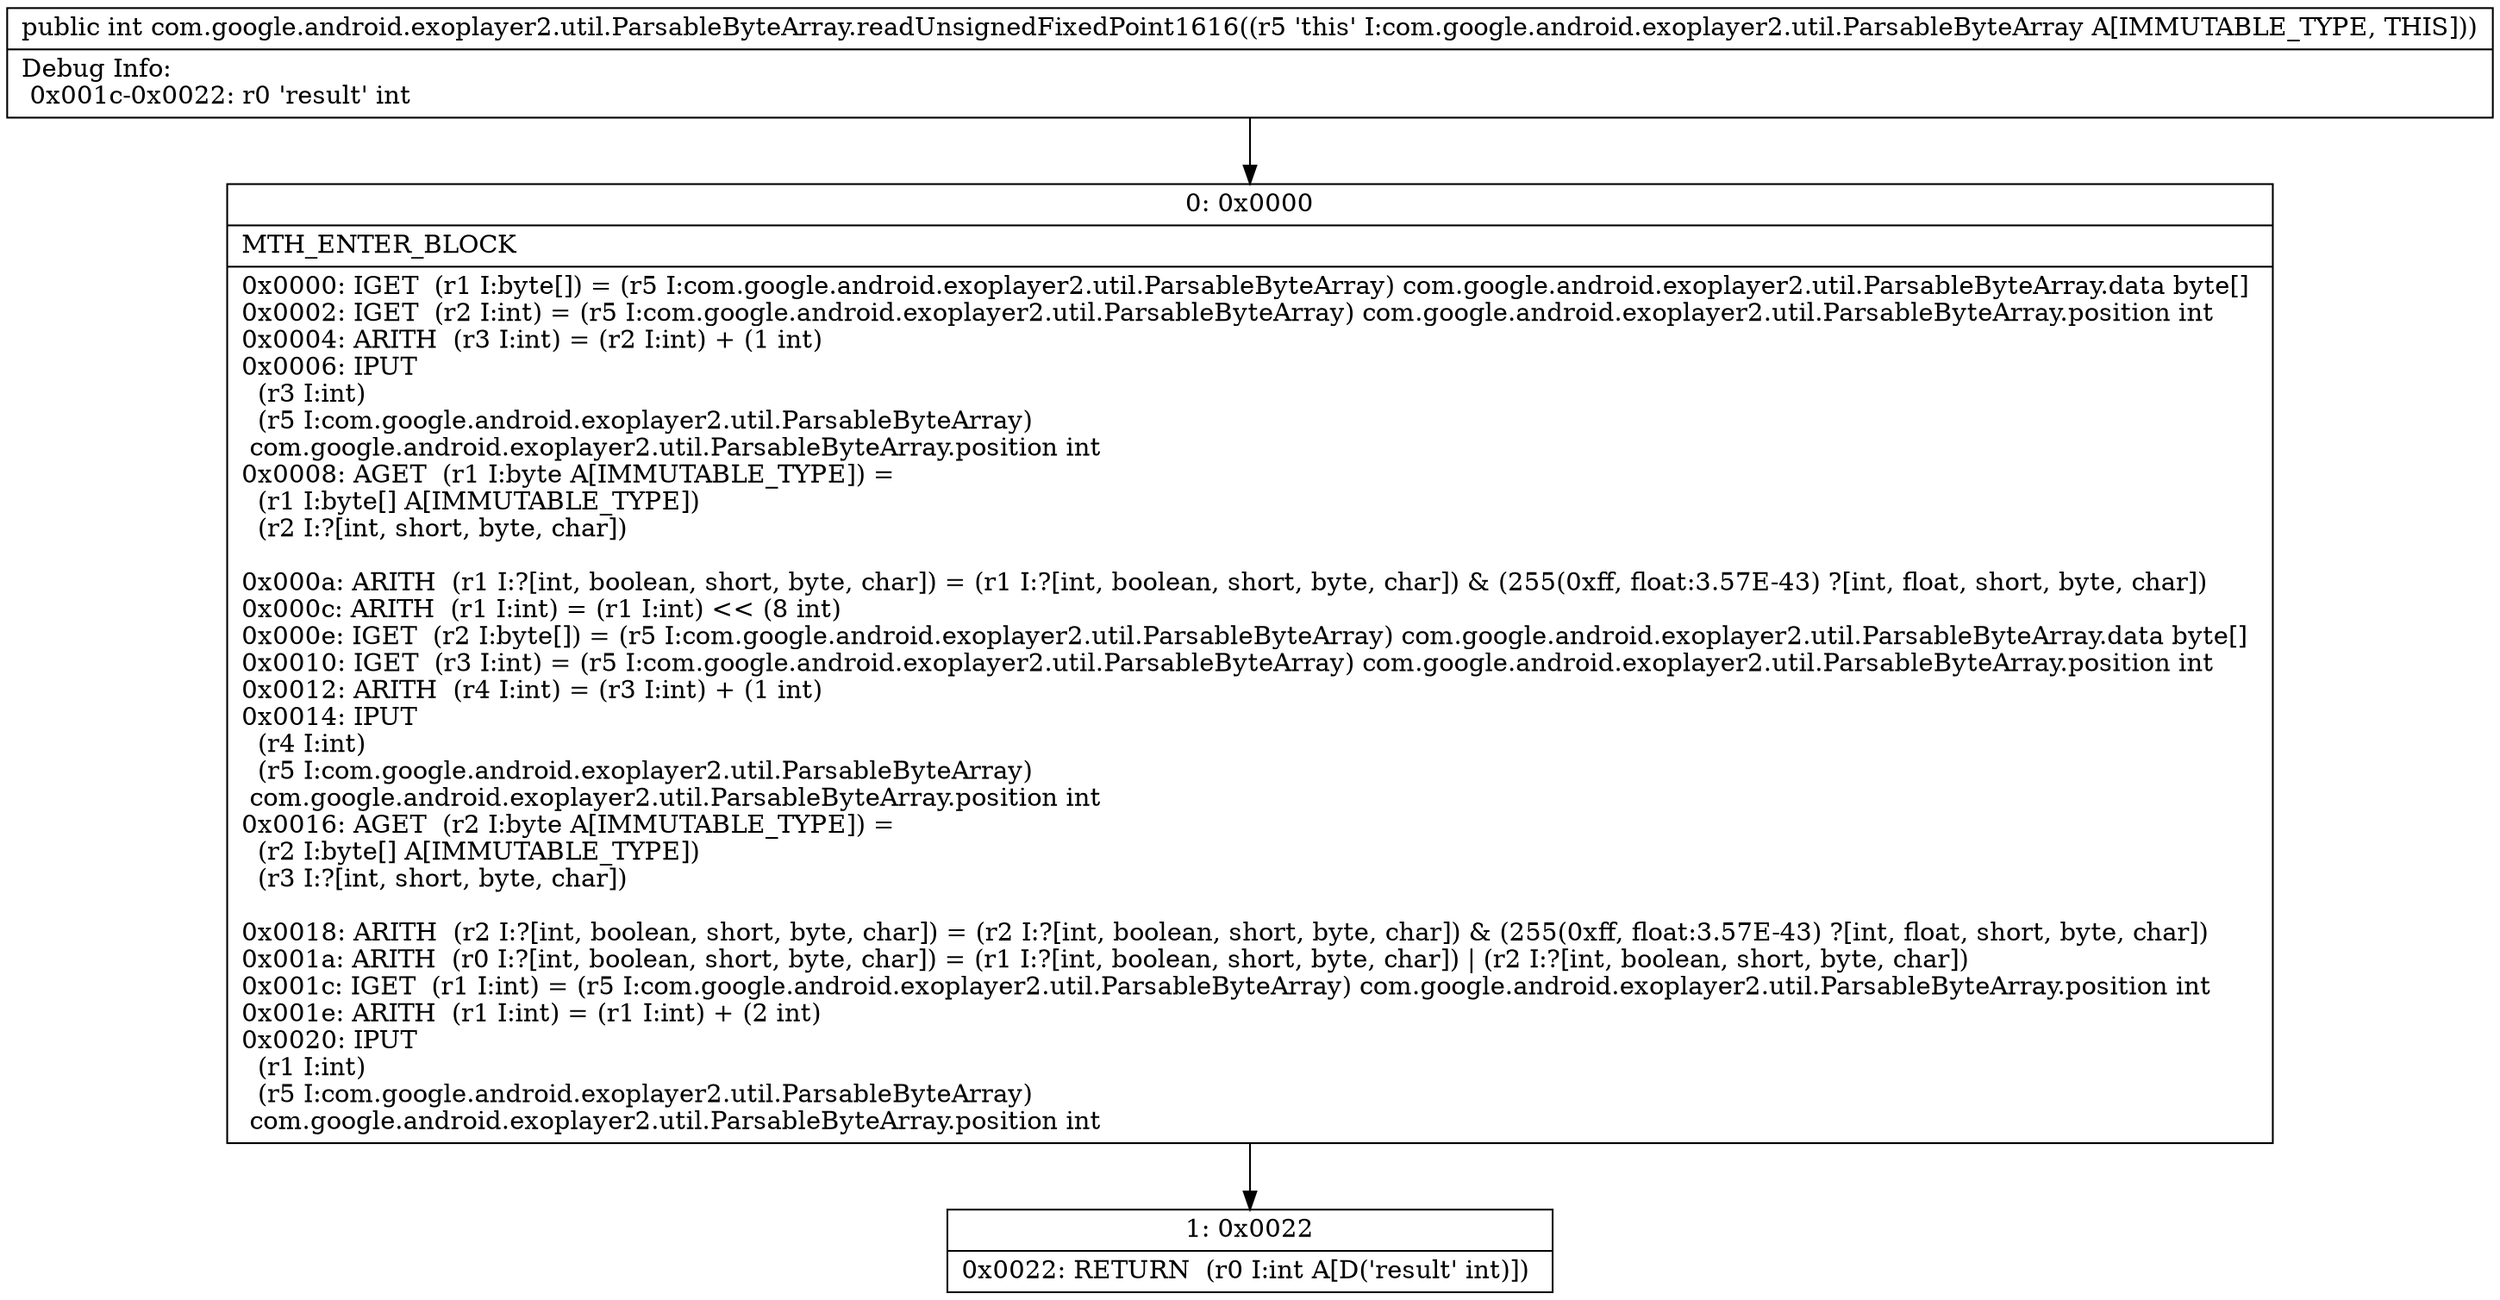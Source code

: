 digraph "CFG forcom.google.android.exoplayer2.util.ParsableByteArray.readUnsignedFixedPoint1616()I" {
Node_0 [shape=record,label="{0\:\ 0x0000|MTH_ENTER_BLOCK\l|0x0000: IGET  (r1 I:byte[]) = (r5 I:com.google.android.exoplayer2.util.ParsableByteArray) com.google.android.exoplayer2.util.ParsableByteArray.data byte[] \l0x0002: IGET  (r2 I:int) = (r5 I:com.google.android.exoplayer2.util.ParsableByteArray) com.google.android.exoplayer2.util.ParsableByteArray.position int \l0x0004: ARITH  (r3 I:int) = (r2 I:int) + (1 int) \l0x0006: IPUT  \l  (r3 I:int)\l  (r5 I:com.google.android.exoplayer2.util.ParsableByteArray)\l com.google.android.exoplayer2.util.ParsableByteArray.position int \l0x0008: AGET  (r1 I:byte A[IMMUTABLE_TYPE]) = \l  (r1 I:byte[] A[IMMUTABLE_TYPE])\l  (r2 I:?[int, short, byte, char])\l \l0x000a: ARITH  (r1 I:?[int, boolean, short, byte, char]) = (r1 I:?[int, boolean, short, byte, char]) & (255(0xff, float:3.57E\-43) ?[int, float, short, byte, char]) \l0x000c: ARITH  (r1 I:int) = (r1 I:int) \<\< (8 int) \l0x000e: IGET  (r2 I:byte[]) = (r5 I:com.google.android.exoplayer2.util.ParsableByteArray) com.google.android.exoplayer2.util.ParsableByteArray.data byte[] \l0x0010: IGET  (r3 I:int) = (r5 I:com.google.android.exoplayer2.util.ParsableByteArray) com.google.android.exoplayer2.util.ParsableByteArray.position int \l0x0012: ARITH  (r4 I:int) = (r3 I:int) + (1 int) \l0x0014: IPUT  \l  (r4 I:int)\l  (r5 I:com.google.android.exoplayer2.util.ParsableByteArray)\l com.google.android.exoplayer2.util.ParsableByteArray.position int \l0x0016: AGET  (r2 I:byte A[IMMUTABLE_TYPE]) = \l  (r2 I:byte[] A[IMMUTABLE_TYPE])\l  (r3 I:?[int, short, byte, char])\l \l0x0018: ARITH  (r2 I:?[int, boolean, short, byte, char]) = (r2 I:?[int, boolean, short, byte, char]) & (255(0xff, float:3.57E\-43) ?[int, float, short, byte, char]) \l0x001a: ARITH  (r0 I:?[int, boolean, short, byte, char]) = (r1 I:?[int, boolean, short, byte, char]) \| (r2 I:?[int, boolean, short, byte, char]) \l0x001c: IGET  (r1 I:int) = (r5 I:com.google.android.exoplayer2.util.ParsableByteArray) com.google.android.exoplayer2.util.ParsableByteArray.position int \l0x001e: ARITH  (r1 I:int) = (r1 I:int) + (2 int) \l0x0020: IPUT  \l  (r1 I:int)\l  (r5 I:com.google.android.exoplayer2.util.ParsableByteArray)\l com.google.android.exoplayer2.util.ParsableByteArray.position int \l}"];
Node_1 [shape=record,label="{1\:\ 0x0022|0x0022: RETURN  (r0 I:int A[D('result' int)]) \l}"];
MethodNode[shape=record,label="{public int com.google.android.exoplayer2.util.ParsableByteArray.readUnsignedFixedPoint1616((r5 'this' I:com.google.android.exoplayer2.util.ParsableByteArray A[IMMUTABLE_TYPE, THIS]))  | Debug Info:\l  0x001c\-0x0022: r0 'result' int\l}"];
MethodNode -> Node_0;
Node_0 -> Node_1;
}


